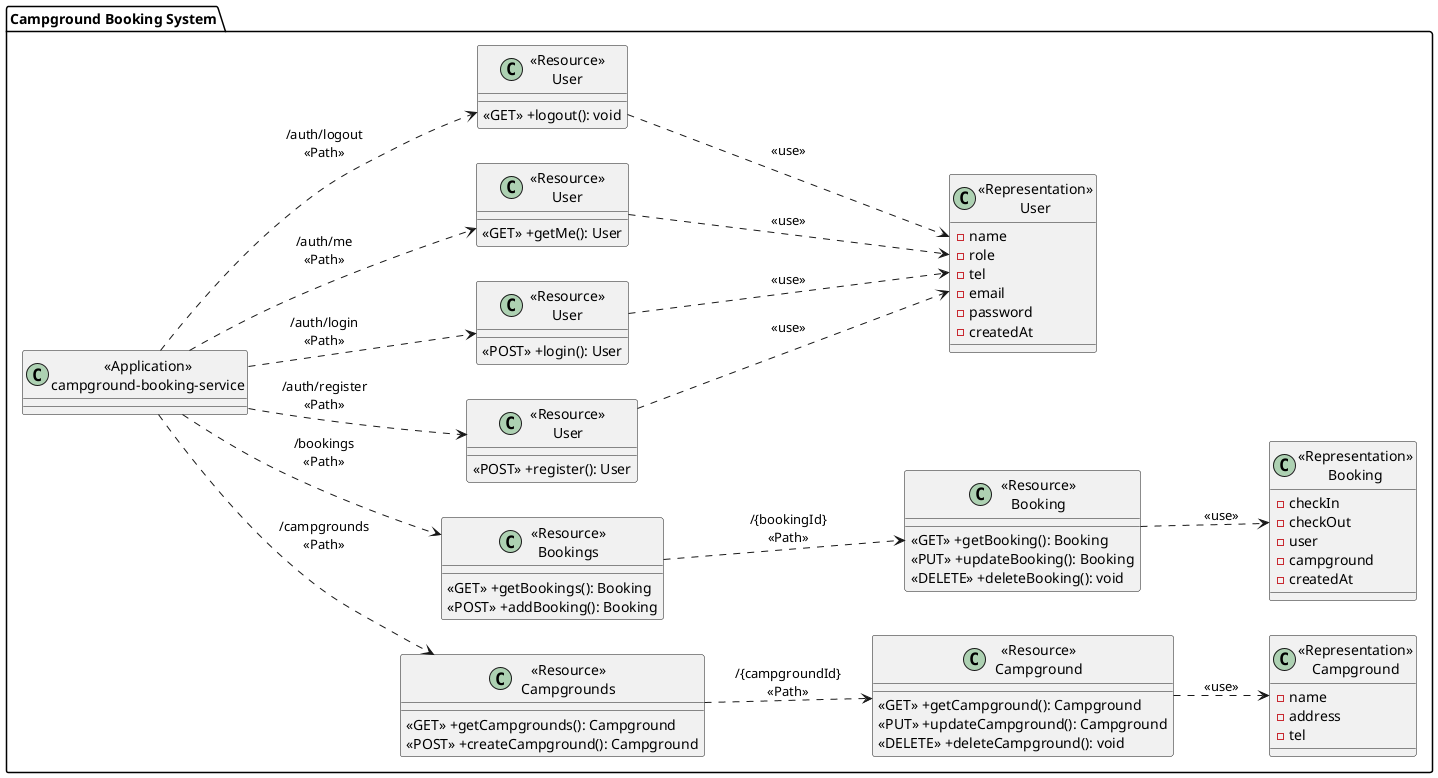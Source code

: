 @startuml
left to right direction
package "Campground Booking System" {

    class "<<Application>>\ncampground-booking-service" as campgroundBookingService { }

    class "<<Resource>>\nCampgrounds" as ResourceCampgrounds {
        <<GET>> +getCampgrounds(): Campground
        <<POST>> +createCampground(): Campground
    }

    class "<<Resource>>\nCampground" as ResourceCampground {
        <<GET>> +getCampground(): Campground
        <<PUT>> +updateCampground(): Campground
        <<DELETE>> +deleteCampground(): void
    }

    class "<<Representation>>\nCampground" as RepresentationCampground {
        -name
        -address
        -tel
    }

    class "<<Resource>>\nBookings" as ResourceBookings {
        <<GET>> +getBookings(): Booking
        <<POST>> +addBooking(): Booking
    }

    class "<<Resource>>\nBooking" as ResourceBooking {
        <<GET>> +getBooking(): Booking
        <<PUT>> +updateBooking(): Booking
        <<DELETE>> +deleteBooking(): void
    }

    class "<<Representation>>\nBooking" as RepresentationBooking {
        -checkIn
        -checkOut
        -user
        -campground
        -createdAt
    }

    class "<<Resource>>\nUser" as ResourceAuthRegister {
        <<POST>> +register(): User
    }

    class "<<Resource>>\nUser" as ResourceAuthLogin {
        <<POST>> +login(): User
    }

    class "<<Resource>>\nUser" as ResourceAuthMe {
        <<GET>> +getMe(): User
    }

    class "<<Resource>>\nUser" as ResourceAuthLogout {
        <<GET>> +logout(): void
    }

    class "<<Representation>>\nUser" as RepresentationUser {
        -name
        -role
        -tel
        -email
        -password
        -createdAt
    }
}

campgroundBookingService ..> ResourceCampgrounds: "/campgrounds\n<<Path>>"
ResourceCampgrounds ..> ResourceCampground: "/{campgroundId}\n<<Path>>"
ResourceCampground ..> RepresentationCampground: "<<use>>"

campgroundBookingService ..> ResourceBookings: "/bookings\n<<Path>>"
ResourceBookings ..> ResourceBooking: "/{bookingId}\n<<Path>>"
ResourceBooking ..> RepresentationBooking: "<<use>>"

campgroundBookingService ..> ResourceAuthRegister: "/auth/register\n<<Path>>"
campgroundBookingService ..> ResourceAuthLogin: "/auth/login\n<<Path>>"
campgroundBookingService ..> ResourceAuthMe: "/auth/me\n<<Path>>"
campgroundBookingService ..> ResourceAuthLogout: "/auth/logout\n<<Path>>"

ResourceAuthRegister ..> RepresentationUser: "<<use>>"
ResourceAuthLogin ..> RepresentationUser: "<<use>>"
ResourceAuthMe ..> RepresentationUser: "<<use>>"
ResourceAuthLogout ..> RepresentationUser: "<<use>>"

@enduml